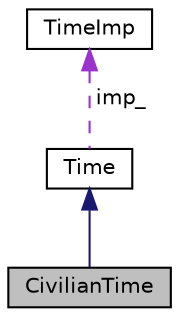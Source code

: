digraph "CivilianTime"
{
  edge [fontname="Helvetica",fontsize="10",labelfontname="Helvetica",labelfontsize="10"];
  node [fontname="Helvetica",fontsize="10",shape=record];
  Node1 [label="CivilianTime",height=0.2,width=0.4,color="black", fillcolor="grey75", style="filled", fontcolor="black"];
  Node2 -> Node1 [dir="back",color="midnightblue",fontsize="10",style="solid",fontname="Helvetica"];
  Node2 [label="Time",height=0.2,width=0.4,color="black", fillcolor="white", style="filled",URL="$classTime.html"];
  Node3 -> Node2 [dir="back",color="darkorchid3",fontsize="10",style="dashed",label=" imp_" ,fontname="Helvetica"];
  Node3 [label="TimeImp",height=0.2,width=0.4,color="black", fillcolor="white", style="filled",URL="$classTimeImp.html"];
}
